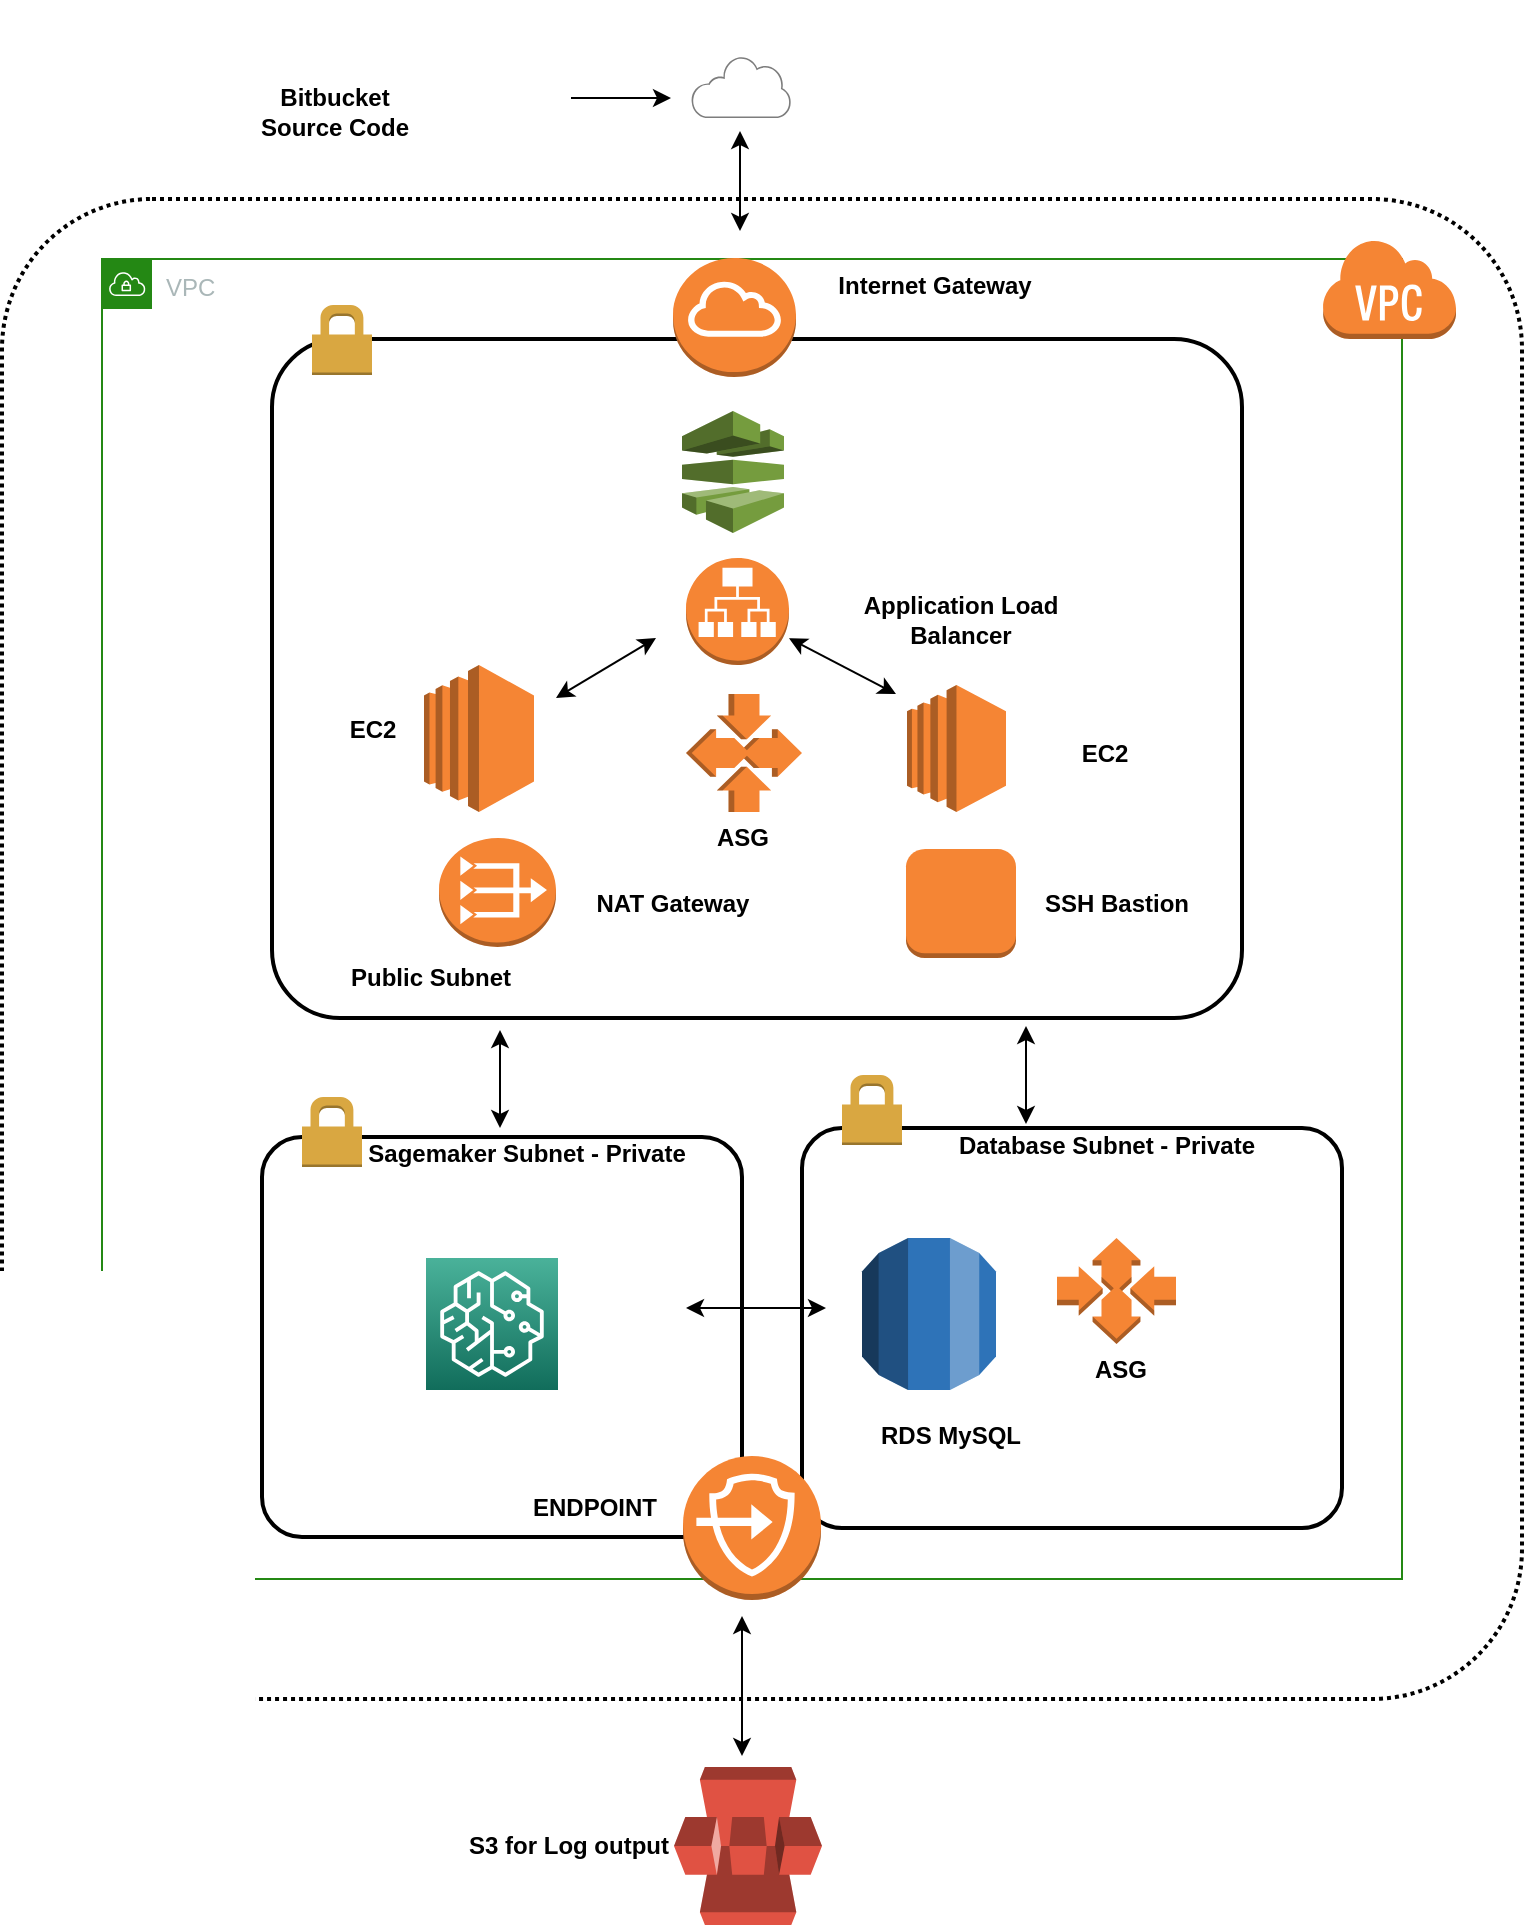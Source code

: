 <mxfile version="12.4.3" type="github" pages="2">
  <diagram id="W3H_bTco_ZeDZuq-P41X" name="Page-1">
    <mxGraphModel dx="1426" dy="842" grid="1" gridSize="10" guides="1" tooltips="1" connect="1" arrows="1" fold="1" page="1" pageScale="1" pageWidth="850" pageHeight="1100" math="0" shadow="0">
      <root>
        <mxCell id="0"/>
        <mxCell id="1" parent="0"/>
        <mxCell id="AR84fwKk2nrqXr-311DI-14" value="00" style="rounded=1;arcSize=10;dashed=0;strokeColor=#000000;fillColor=none;gradientColor=none;strokeWidth=2;html=0;" parent="1" vertex="1">
          <mxGeometry x="173" y="639.5" width="240" height="200" as="geometry"/>
        </mxCell>
        <mxCell id="AR84fwKk2nrqXr-311DI-17" value="" style="rounded=1;arcSize=10;dashed=0;strokeColor=#000000;fillColor=none;gradientColor=none;strokeWidth=2;html=0;" parent="1" vertex="1">
          <mxGeometry x="443" y="635" width="270" height="200" as="geometry"/>
        </mxCell>
        <mxCell id="i9ezMHfbpzy3i01XhJTI-3" value="" style="rounded=1;arcSize=10;dashed=1;strokeColor=#000000;fillColor=none;gradientColor=none;dashPattern=1 1;strokeWidth=2;" parent="1" vertex="1">
          <mxGeometry x="43" y="170.5" width="760" height="750" as="geometry"/>
        </mxCell>
        <mxCell id="i9ezMHfbpzy3i01XhJTI-2" value="VPC" style="points=[[0,0],[0.25,0],[0.5,0],[0.75,0],[1,0],[1,0.25],[1,0.5],[1,0.75],[1,1],[0.75,1],[0.5,1],[0.25,1],[0,1],[0,0.75],[0,0.5],[0,0.25]];outlineConnect=0;gradientColor=none;html=1;whiteSpace=wrap;fontSize=12;fontStyle=0;shape=mxgraph.aws4.group;grIcon=mxgraph.aws4.group_vpc;strokeColor=#248814;fillColor=none;verticalAlign=top;align=left;spacingLeft=30;fontColor=#AAB7B8;dashed=0;" parent="1" vertex="1">
          <mxGeometry x="93" y="200.5" width="650" height="660" as="geometry"/>
        </mxCell>
        <mxCell id="i9ezMHfbpzy3i01XhJTI-8" value="" style="outlineConnect=0;dashed=0;verticalLabelPosition=bottom;verticalAlign=top;align=center;html=1;shape=mxgraph.aws3.virtual_private_cloud;fillColor=#F58534;gradientColor=none;" parent="1" vertex="1">
          <mxGeometry x="703" y="190" width="67" height="50.5" as="geometry"/>
        </mxCell>
        <mxCell id="i9ezMHfbpzy3i01XhJTI-16" value="" style="outlineConnect=0;dashed=0;verticalLabelPosition=bottom;verticalAlign=top;align=center;html=1;shape=mxgraph.aws3.rds;fillColor=#2E73B8;gradientColor=none;" parent="1" vertex="1">
          <mxGeometry x="473" y="690" width="67" height="76" as="geometry"/>
        </mxCell>
        <mxCell id="i9ezMHfbpzy3i01XhJTI-20" value="" style="outlineConnect=0;dashed=0;verticalLabelPosition=bottom;verticalAlign=top;align=center;html=1;shape=mxgraph.aws3.s3;fillColor=#E05243;gradientColor=none;direction=south;" parent="1" vertex="1">
          <mxGeometry x="379" y="954.5" width="74" height="79" as="geometry"/>
        </mxCell>
        <mxCell id="AR84fwKk2nrqXr-311DI-4" value="" style="rounded=1;arcSize=10;dashed=0;strokeColor=#000000;fillColor=none;gradientColor=none;strokeWidth=2;html=0;" parent="1" vertex="1">
          <mxGeometry x="178" y="240.5" width="485" height="339.5" as="geometry"/>
        </mxCell>
        <mxCell id="AR84fwKk2nrqXr-311DI-5" value="" style="dashed=0;html=1;shape=mxgraph.aws3.permissions;fillColor=#D9A741;gradientColor=none;dashed=0;" parent="1" vertex="1">
          <mxGeometry x="198" y="223.5" width="30" height="35" as="geometry"/>
        </mxCell>
        <mxCell id="AR84fwKk2nrqXr-311DI-6" value="Public Subnet" style="text;html=1;resizable=0;autosize=1;align=center;verticalAlign=middle;points=[];fillColor=none;strokeColor=none;rounded=0;fontStyle=1" parent="1" vertex="1">
          <mxGeometry x="212" y="550" width="90" height="20" as="geometry"/>
        </mxCell>
        <mxCell id="AR84fwKk2nrqXr-311DI-9" value="" style="outlineConnect=0;dashed=0;verticalLabelPosition=bottom;verticalAlign=top;align=center;html=1;shape=mxgraph.aws3.instance;fillColor=#F58534;gradientColor=none;" parent="1" vertex="1">
          <mxGeometry x="495" y="495.5" width="55" height="54.5" as="geometry"/>
        </mxCell>
        <mxCell id="AR84fwKk2nrqXr-311DI-10" value="&lt;b&gt;SSH Bastion&lt;/b&gt;" style="text;html=1;resizable=0;autosize=1;align=center;verticalAlign=middle;points=[];fillColor=none;strokeColor=none;rounded=0;" parent="1" vertex="1">
          <mxGeometry x="555" y="512.75" width="90" height="20" as="geometry"/>
        </mxCell>
        <mxCell id="AR84fwKk2nrqXr-311DI-12" value="&lt;b&gt;ENDPOINT&lt;/b&gt;" style="text;html=1;resizable=0;autosize=1;align=center;verticalAlign=middle;points=[];fillColor=none;strokeColor=none;rounded=0;" parent="1" vertex="1">
          <mxGeometry x="298.5" y="815" width="80" height="20" as="geometry"/>
        </mxCell>
        <mxCell id="AR84fwKk2nrqXr-311DI-15" value="" style="dashed=0;html=1;shape=mxgraph.aws3.permissions;fillColor=#D9A741;gradientColor=none;dashed=0;" parent="1" vertex="1">
          <mxGeometry x="193" y="619.5" width="30" height="35" as="geometry"/>
        </mxCell>
        <mxCell id="AR84fwKk2nrqXr-311DI-16" value="&lt;b&gt;Sagemaker Subnet - Private&lt;/b&gt;" style="text;html=1;resizable=0;autosize=1;align=center;verticalAlign=middle;points=[];fillColor=none;strokeColor=none;rounded=0;" parent="1" vertex="1">
          <mxGeometry x="219.5" y="637.5" width="170" height="20" as="geometry"/>
        </mxCell>
        <mxCell id="AR84fwKk2nrqXr-311DI-18" value="" style="dashed=0;html=1;shape=mxgraph.aws3.permissions;fillColor=#D9A741;gradientColor=none;dashed=0;" parent="1" vertex="1">
          <mxGeometry x="463" y="608.5" width="30" height="35" as="geometry"/>
        </mxCell>
        <mxCell id="AR84fwKk2nrqXr-311DI-20" value="" style="outlineConnect=0;dashed=0;verticalLabelPosition=bottom;verticalAlign=top;align=center;html=1;shape=mxgraph.aws3.vpc_nat_gateway;fillColor=#F58534;gradientColor=none;" parent="1" vertex="1">
          <mxGeometry x="261.5" y="490" width="58.5" height="54.5" as="geometry"/>
        </mxCell>
        <mxCell id="AR84fwKk2nrqXr-311DI-21" value="&lt;b&gt;NAT Gateway&lt;/b&gt;" style="text;html=1;resizable=0;autosize=1;align=center;verticalAlign=middle;points=[];fillColor=none;strokeColor=none;rounded=0;" parent="1" vertex="1">
          <mxGeometry x="333" y="512.75" width="90" height="20" as="geometry"/>
        </mxCell>
        <mxCell id="AR84fwKk2nrqXr-311DI-22" value="" style="outlineConnect=0;dashed=0;verticalLabelPosition=bottom;verticalAlign=top;align=center;html=1;shape=mxgraph.aws3.ec2;fillColor=#F58534;gradientColor=none;" parent="1" vertex="1">
          <mxGeometry x="254" y="403.5" width="55" height="73.5" as="geometry"/>
        </mxCell>
        <mxCell id="AR84fwKk2nrqXr-311DI-11" value="" style="outlineConnect=0;dashed=0;verticalLabelPosition=bottom;verticalAlign=top;align=center;html=1;shape=mxgraph.aws3.endpoints;fillColor=#F58534;gradientColor=none;" parent="1" vertex="1">
          <mxGeometry x="383.5" y="799" width="69" height="72" as="geometry"/>
        </mxCell>
        <mxCell id="AR84fwKk2nrqXr-311DI-23" value="&lt;b&gt;S3 for Log output&lt;/b&gt;" style="text;html=1;resizable=0;autosize=1;align=center;verticalAlign=middle;points=[];fillColor=none;strokeColor=none;rounded=0;" parent="1" vertex="1">
          <mxGeometry x="265.75" y="984" width="120" height="20" as="geometry"/>
        </mxCell>
        <mxCell id="AR84fwKk2nrqXr-311DI-25" value="&lt;b&gt;Database Subnet - Private&lt;/b&gt;" style="text;html=1;resizable=0;autosize=1;align=center;verticalAlign=middle;points=[];fillColor=none;strokeColor=none;rounded=0;" parent="1" vertex="1">
          <mxGeometry x="515" y="634" width="160" height="20" as="geometry"/>
        </mxCell>
        <mxCell id="AR84fwKk2nrqXr-311DI-27" value="" style="outlineConnect=0;dashed=0;verticalLabelPosition=bottom;verticalAlign=top;align=center;html=1;shape=mxgraph.aws3.auto_scaling;fillColor=#F58534;gradientColor=none;direction=south;" parent="1" vertex="1">
          <mxGeometry x="385" y="418" width="58" height="59" as="geometry"/>
        </mxCell>
        <mxCell id="AR84fwKk2nrqXr-311DI-28" value="" style="outlineConnect=0;dashed=0;verticalLabelPosition=bottom;verticalAlign=top;align=center;html=1;shape=mxgraph.aws3.ec2;fillColor=#F58534;gradientColor=none;" parent="1" vertex="1">
          <mxGeometry x="495.5" y="413.5" width="49.5" height="63.5" as="geometry"/>
        </mxCell>
        <mxCell id="AR84fwKk2nrqXr-311DI-29" value="&lt;b&gt;ASG&lt;/b&gt;" style="text;html=1;resizable=0;autosize=1;align=center;verticalAlign=middle;points=[];fillColor=none;strokeColor=none;rounded=0;" parent="1" vertex="1">
          <mxGeometry x="392.5" y="480" width="40" height="20" as="geometry"/>
        </mxCell>
        <mxCell id="AR84fwKk2nrqXr-311DI-32" value="&lt;b&gt;RDS MySQL&lt;/b&gt;" style="text;html=1;resizable=0;autosize=1;align=center;verticalAlign=middle;points=[];fillColor=none;strokeColor=none;rounded=0;" parent="1" vertex="1">
          <mxGeometry x="472" y="779" width="90" height="20" as="geometry"/>
        </mxCell>
        <mxCell id="AR84fwKk2nrqXr-311DI-33" value="" style="outlineConnect=0;dashed=0;verticalLabelPosition=bottom;verticalAlign=top;align=center;html=1;shape=mxgraph.aws3.auto_scaling;fillColor=#F58534;gradientColor=none;" parent="1" vertex="1">
          <mxGeometry x="570.5" y="690" width="59.5" height="53" as="geometry"/>
        </mxCell>
        <mxCell id="AR84fwKk2nrqXr-311DI-34" value="&lt;b&gt;ASG&lt;/b&gt;" style="text;html=1;resizable=0;autosize=1;align=center;verticalAlign=middle;points=[];fillColor=none;strokeColor=none;rounded=0;" parent="1" vertex="1">
          <mxGeometry x="581.5" y="746" width="40" height="20" as="geometry"/>
        </mxCell>
        <mxCell id="AR84fwKk2nrqXr-311DI-35" value="" style="outlineConnect=0;dashed=0;verticalLabelPosition=bottom;verticalAlign=top;align=center;html=1;shape=mxgraph.aws3.application_load_balancer;fillColor=#F58534;gradientColor=none;" parent="1" vertex="1">
          <mxGeometry x="385" y="350" width="51.5" height="53.5" as="geometry"/>
        </mxCell>
        <mxCell id="AR84fwKk2nrqXr-311DI-36" value="&lt;b&gt;Application Load &lt;br&gt;Balancer&lt;/b&gt;" style="text;html=1;resizable=0;autosize=1;align=center;verticalAlign=middle;points=[];fillColor=none;strokeColor=none;rounded=0;" parent="1" vertex="1">
          <mxGeometry x="461.5" y="365.75" width="120" height="30" as="geometry"/>
        </mxCell>
        <mxCell id="AR84fwKk2nrqXr-311DI-37" value="" style="outlineConnect=0;dashed=0;verticalLabelPosition=bottom;verticalAlign=top;align=center;html=1;shape=mxgraph.aws3.internet_gateway;fillColor=#F58534;gradientColor=none;" parent="1" vertex="1">
          <mxGeometry x="378.5" y="200" width="61.5" height="59.5" as="geometry"/>
        </mxCell>
        <mxCell id="AR84fwKk2nrqXr-311DI-38" value="&lt;b&gt;Internet Gateway&lt;/b&gt;" style="text;html=1;resizable=0;autosize=1;align=center;verticalAlign=middle;points=[];fillColor=none;strokeColor=none;rounded=0;" parent="1" vertex="1">
          <mxGeometry x="453.941" y="203.5" width="110" height="20" as="geometry"/>
        </mxCell>
        <mxCell id="AR84fwKk2nrqXr-311DI-44" value="" style="endArrow=classic;startArrow=classic;html=1;" parent="1" edge="1">
          <mxGeometry width="50" height="50" relative="1" as="geometry">
            <mxPoint x="385" y="725" as="sourcePoint"/>
            <mxPoint x="455" y="725" as="targetPoint"/>
          </mxGeometry>
        </mxCell>
        <mxCell id="AR84fwKk2nrqXr-311DI-45" value="" style="endArrow=classic;startArrow=classic;html=1;" parent="1" edge="1">
          <mxGeometry width="50" height="50" relative="1" as="geometry">
            <mxPoint x="413" y="949" as="sourcePoint"/>
            <mxPoint x="413" y="879" as="targetPoint"/>
          </mxGeometry>
        </mxCell>
        <mxCell id="AR84fwKk2nrqXr-311DI-52" value="" style="endArrow=classic;startArrow=classic;html=1;" parent="1" edge="1">
          <mxGeometry width="50" height="50" relative="1" as="geometry">
            <mxPoint x="292" y="635" as="sourcePoint"/>
            <mxPoint x="292" y="586" as="targetPoint"/>
          </mxGeometry>
        </mxCell>
        <mxCell id="AR84fwKk2nrqXr-311DI-53" value="" style="endArrow=classic;startArrow=classic;html=1;" parent="1" edge="1">
          <mxGeometry width="50" height="50" relative="1" as="geometry">
            <mxPoint x="555" y="633" as="sourcePoint"/>
            <mxPoint x="555" y="584" as="targetPoint"/>
          </mxGeometry>
        </mxCell>
        <mxCell id="AR84fwKk2nrqXr-311DI-54" value="&lt;b&gt;EC2&lt;/b&gt;" style="text;html=1;resizable=0;autosize=1;align=center;verticalAlign=middle;points=[];fillColor=none;strokeColor=none;rounded=0;" parent="1" vertex="1">
          <mxGeometry x="207.765" y="426" width="40" height="20" as="geometry"/>
        </mxCell>
        <mxCell id="AR84fwKk2nrqXr-311DI-55" value="&lt;b&gt;EC2&lt;/b&gt;" style="text;html=1;resizable=0;autosize=1;align=center;verticalAlign=middle;points=[];fillColor=none;strokeColor=none;rounded=0;" parent="1" vertex="1">
          <mxGeometry x="574.005" y="437.5" width="40" height="20" as="geometry"/>
        </mxCell>
        <mxCell id="AR84fwKk2nrqXr-311DI-56" value="" style="shadow=0;dashed=0;html=1;strokeColor=none;labelPosition=center;verticalLabelPosition=bottom;verticalAlign=top;align=center;shape=mxgraph.mscae.enterprise.internet_hollow;fillColor=#7D7D7D;" parent="1" vertex="1">
          <mxGeometry x="387.5" y="99" width="50" height="31" as="geometry"/>
        </mxCell>
        <mxCell id="AR84fwKk2nrqXr-311DI-59" value="&lt;b&gt;Bitbucket &lt;br&gt;Source Code&lt;/b&gt;" style="text;html=1;resizable=0;autosize=1;align=center;verticalAlign=middle;points=[];fillColor=none;strokeColor=none;rounded=0;" parent="1" vertex="1">
          <mxGeometry x="164" y="111.5" width="90" height="30" as="geometry"/>
        </mxCell>
        <mxCell id="AR84fwKk2nrqXr-311DI-60" value="" style="endArrow=classic;html=1;" parent="1" edge="1">
          <mxGeometry width="50" height="50" relative="1" as="geometry">
            <mxPoint x="327.5" y="120" as="sourcePoint"/>
            <mxPoint x="377.5" y="120" as="targetPoint"/>
          </mxGeometry>
        </mxCell>
        <mxCell id="AR84fwKk2nrqXr-311DI-65" value="" style="endArrow=classic;startArrow=classic;html=1;" parent="1" edge="1">
          <mxGeometry width="50" height="50" relative="1" as="geometry">
            <mxPoint x="412" y="186.5" as="sourcePoint"/>
            <mxPoint x="412" y="136.5" as="targetPoint"/>
          </mxGeometry>
        </mxCell>
        <mxCell id="AR84fwKk2nrqXr-311DI-66" value="" style="endArrow=classic;startArrow=classic;html=1;" parent="1" edge="1">
          <mxGeometry width="50" height="50" relative="1" as="geometry">
            <mxPoint x="320" y="420" as="sourcePoint"/>
            <mxPoint x="370" y="390" as="targetPoint"/>
          </mxGeometry>
        </mxCell>
        <mxCell id="AR84fwKk2nrqXr-311DI-69" value="" style="endArrow=classic;startArrow=classic;html=1;" parent="1" edge="1" target="AR84fwKk2nrqXr-311DI-35">
          <mxGeometry width="50" height="50" relative="1" as="geometry">
            <mxPoint x="490" y="418" as="sourcePoint"/>
            <mxPoint x="460" y="370" as="targetPoint"/>
          </mxGeometry>
        </mxCell>
        <mxCell id="JZh1Jyp4K40JoV-eKf8e-1" value="" style="outlineConnect=0;fontColor=#232F3E;gradientColor=#4AB29A;gradientDirection=north;fillColor=#116D5B;strokeColor=#ffffff;dashed=0;verticalLabelPosition=bottom;verticalAlign=top;align=center;html=1;fontSize=12;fontStyle=0;aspect=fixed;shape=mxgraph.aws4.resourceIcon;resIcon=mxgraph.aws4.sagemaker;" vertex="1" parent="1">
          <mxGeometry x="255" y="700" width="66" height="66" as="geometry"/>
        </mxCell>
        <mxCell id="JZh1Jyp4K40JoV-eKf8e-2" value="" style="shape=image;html=1;verticalAlign=top;verticalLabelPosition=bottom;labelBackgroundColor=#ffffff;imageAspect=0;aspect=fixed;image=https://cdn2.iconfinder.com/data/icons/font-awesome/1792/bitbucket-128.png" vertex="1" parent="1">
          <mxGeometry x="250.5" y="71.25" width="86.5" height="86.5" as="geometry"/>
        </mxCell>
        <mxCell id="JZh1Jyp4K40JoV-eKf8e-5" value="" style="outlineConnect=0;dashed=0;verticalLabelPosition=bottom;verticalAlign=top;align=center;html=1;shape=mxgraph.aws3.codepipeline;fillColor=#759C3E;gradientColor=none;" vertex="1" parent="1">
          <mxGeometry x="383" y="276.5" width="51" height="61" as="geometry"/>
        </mxCell>
      </root>
    </mxGraphModel>
  </diagram>
  <diagram id="Wp1RTlvrWS9OuLiCsyfZ" name="Page-2">
    <mxGraphModel dx="1398" dy="844" grid="1" gridSize="10" guides="1" tooltips="1" connect="1" arrows="1" fold="1" page="1" pageScale="1" pageWidth="850" pageHeight="1100" math="0" shadow="0">
      <root>
        <mxCell id="KAMundNs8p4o4IvOSZWw-0"/>
        <mxCell id="KAMundNs8p4o4IvOSZWw-1" parent="KAMundNs8p4o4IvOSZWw-0"/>
      </root>
    </mxGraphModel>
  </diagram>
</mxfile>
